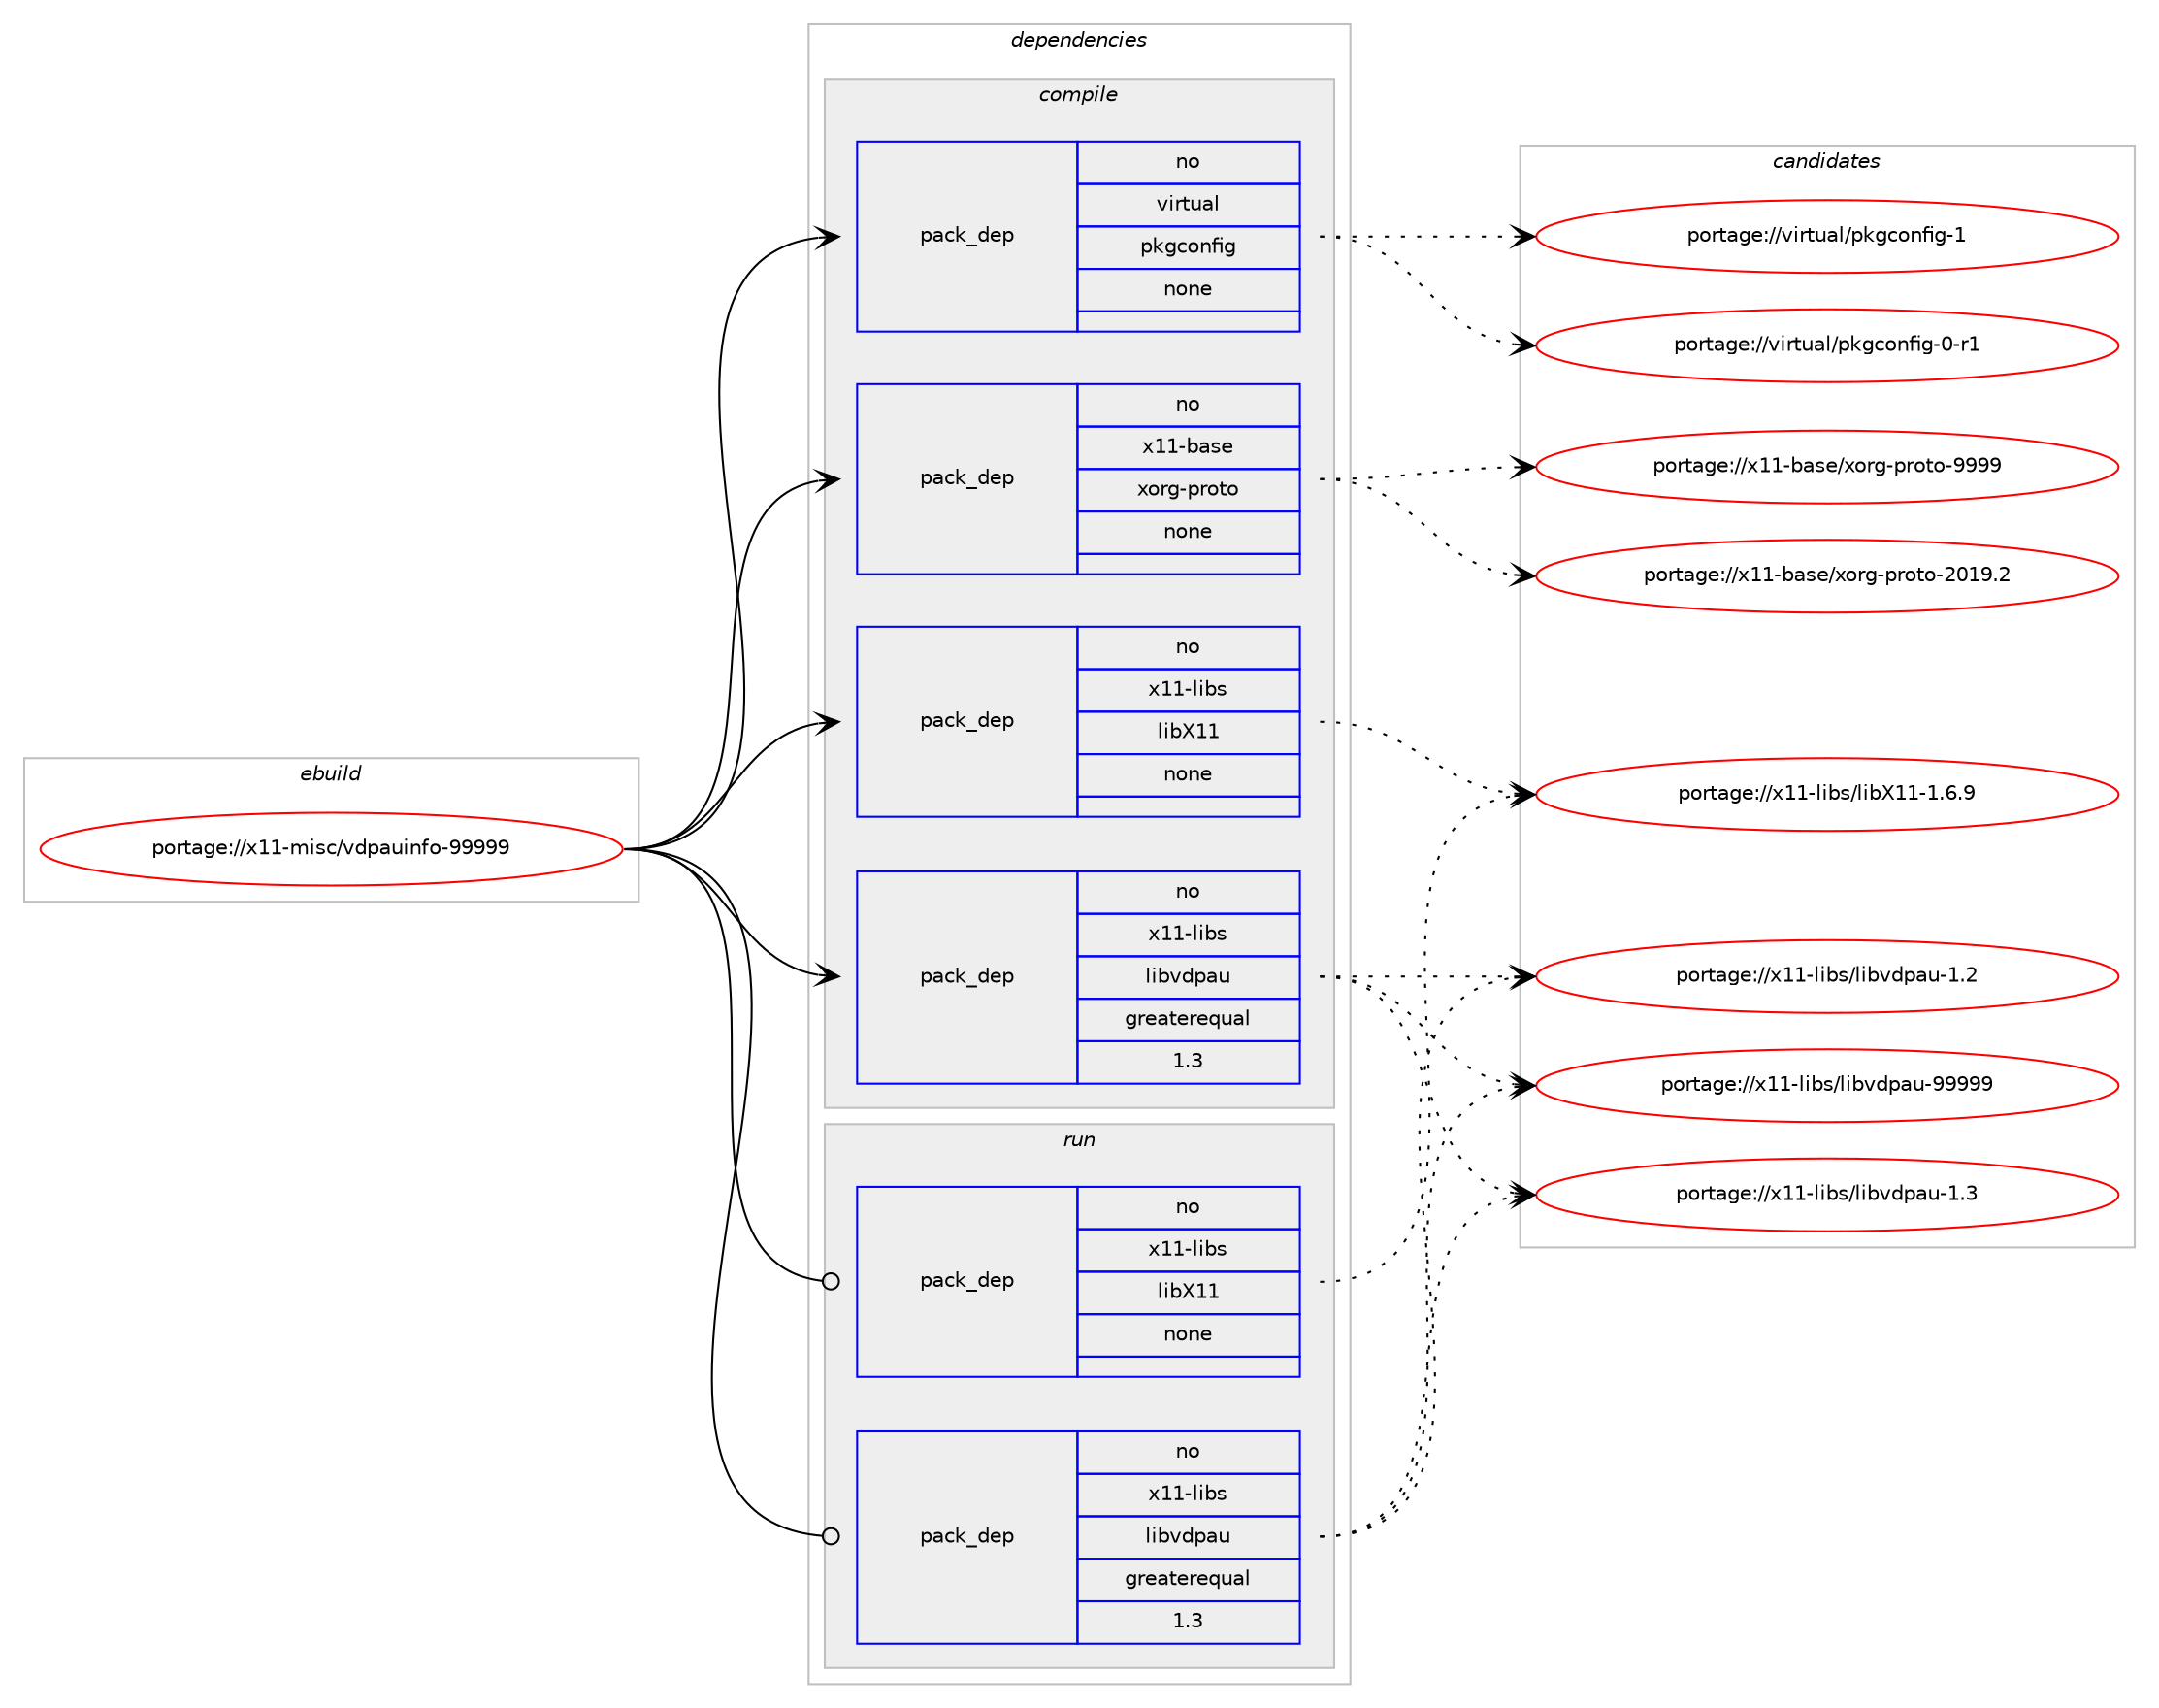 digraph prolog {

# *************
# Graph options
# *************

newrank=true;
concentrate=true;
compound=true;
graph [rankdir=LR,fontname=Helvetica,fontsize=10,ranksep=1.5];#, ranksep=2.5, nodesep=0.2];
edge  [arrowhead=vee];
node  [fontname=Helvetica,fontsize=10];

# **********
# The ebuild
# **********

subgraph cluster_leftcol {
color=gray;
rank=same;
label=<<i>ebuild</i>>;
id [label="portage://x11-misc/vdpauinfo-99999", color=red, width=4, href="../x11-misc/vdpauinfo-99999.svg"];
}

# ****************
# The dependencies
# ****************

subgraph cluster_midcol {
color=gray;
label=<<i>dependencies</i>>;
subgraph cluster_compile {
fillcolor="#eeeeee";
style=filled;
label=<<i>compile</i>>;
subgraph pack6360 {
dependency7401 [label=<<TABLE BORDER="0" CELLBORDER="1" CELLSPACING="0" CELLPADDING="4" WIDTH="220"><TR><TD ROWSPAN="6" CELLPADDING="30">pack_dep</TD></TR><TR><TD WIDTH="110">no</TD></TR><TR><TD>virtual</TD></TR><TR><TD>pkgconfig</TD></TR><TR><TD>none</TD></TR><TR><TD></TD></TR></TABLE>>, shape=none, color=blue];
}
id:e -> dependency7401:w [weight=20,style="solid",arrowhead="vee"];
subgraph pack6361 {
dependency7402 [label=<<TABLE BORDER="0" CELLBORDER="1" CELLSPACING="0" CELLPADDING="4" WIDTH="220"><TR><TD ROWSPAN="6" CELLPADDING="30">pack_dep</TD></TR><TR><TD WIDTH="110">no</TD></TR><TR><TD>x11-base</TD></TR><TR><TD>xorg-proto</TD></TR><TR><TD>none</TD></TR><TR><TD></TD></TR></TABLE>>, shape=none, color=blue];
}
id:e -> dependency7402:w [weight=20,style="solid",arrowhead="vee"];
subgraph pack6362 {
dependency7403 [label=<<TABLE BORDER="0" CELLBORDER="1" CELLSPACING="0" CELLPADDING="4" WIDTH="220"><TR><TD ROWSPAN="6" CELLPADDING="30">pack_dep</TD></TR><TR><TD WIDTH="110">no</TD></TR><TR><TD>x11-libs</TD></TR><TR><TD>libX11</TD></TR><TR><TD>none</TD></TR><TR><TD></TD></TR></TABLE>>, shape=none, color=blue];
}
id:e -> dependency7403:w [weight=20,style="solid",arrowhead="vee"];
subgraph pack6363 {
dependency7404 [label=<<TABLE BORDER="0" CELLBORDER="1" CELLSPACING="0" CELLPADDING="4" WIDTH="220"><TR><TD ROWSPAN="6" CELLPADDING="30">pack_dep</TD></TR><TR><TD WIDTH="110">no</TD></TR><TR><TD>x11-libs</TD></TR><TR><TD>libvdpau</TD></TR><TR><TD>greaterequal</TD></TR><TR><TD>1.3</TD></TR></TABLE>>, shape=none, color=blue];
}
id:e -> dependency7404:w [weight=20,style="solid",arrowhead="vee"];
}
subgraph cluster_compileandrun {
fillcolor="#eeeeee";
style=filled;
label=<<i>compile and run</i>>;
}
subgraph cluster_run {
fillcolor="#eeeeee";
style=filled;
label=<<i>run</i>>;
subgraph pack6364 {
dependency7405 [label=<<TABLE BORDER="0" CELLBORDER="1" CELLSPACING="0" CELLPADDING="4" WIDTH="220"><TR><TD ROWSPAN="6" CELLPADDING="30">pack_dep</TD></TR><TR><TD WIDTH="110">no</TD></TR><TR><TD>x11-libs</TD></TR><TR><TD>libX11</TD></TR><TR><TD>none</TD></TR><TR><TD></TD></TR></TABLE>>, shape=none, color=blue];
}
id:e -> dependency7405:w [weight=20,style="solid",arrowhead="odot"];
subgraph pack6365 {
dependency7406 [label=<<TABLE BORDER="0" CELLBORDER="1" CELLSPACING="0" CELLPADDING="4" WIDTH="220"><TR><TD ROWSPAN="6" CELLPADDING="30">pack_dep</TD></TR><TR><TD WIDTH="110">no</TD></TR><TR><TD>x11-libs</TD></TR><TR><TD>libvdpau</TD></TR><TR><TD>greaterequal</TD></TR><TR><TD>1.3</TD></TR></TABLE>>, shape=none, color=blue];
}
id:e -> dependency7406:w [weight=20,style="solid",arrowhead="odot"];
}
}

# **************
# The candidates
# **************

subgraph cluster_choices {
rank=same;
color=gray;
label=<<i>candidates</i>>;

subgraph choice6360 {
color=black;
nodesep=1;
choice1181051141161179710847112107103991111101021051034549 [label="portage://virtual/pkgconfig-1", color=red, width=4,href="../virtual/pkgconfig-1.svg"];
choice11810511411611797108471121071039911111010210510345484511449 [label="portage://virtual/pkgconfig-0-r1", color=red, width=4,href="../virtual/pkgconfig-0-r1.svg"];
dependency7401:e -> choice1181051141161179710847112107103991111101021051034549:w [style=dotted,weight="100"];
dependency7401:e -> choice11810511411611797108471121071039911111010210510345484511449:w [style=dotted,weight="100"];
}
subgraph choice6361 {
color=black;
nodesep=1;
choice120494945989711510147120111114103451121141111161114557575757 [label="portage://x11-base/xorg-proto-9999", color=red, width=4,href="../x11-base/xorg-proto-9999.svg"];
choice1204949459897115101471201111141034511211411111611145504849574650 [label="portage://x11-base/xorg-proto-2019.2", color=red, width=4,href="../x11-base/xorg-proto-2019.2.svg"];
dependency7402:e -> choice120494945989711510147120111114103451121141111161114557575757:w [style=dotted,weight="100"];
dependency7402:e -> choice1204949459897115101471201111141034511211411111611145504849574650:w [style=dotted,weight="100"];
}
subgraph choice6362 {
color=black;
nodesep=1;
choice120494945108105981154710810598884949454946544657 [label="portage://x11-libs/libX11-1.6.9", color=red, width=4,href="../x11-libs/libX11-1.6.9.svg"];
dependency7403:e -> choice120494945108105981154710810598884949454946544657:w [style=dotted,weight="100"];
}
subgraph choice6363 {
color=black;
nodesep=1;
choice12049494510810598115471081059811810011297117455757575757 [label="portage://x11-libs/libvdpau-99999", color=red, width=4,href="../x11-libs/libvdpau-99999.svg"];
choice1204949451081059811547108105981181001129711745494651 [label="portage://x11-libs/libvdpau-1.3", color=red, width=4,href="../x11-libs/libvdpau-1.3.svg"];
choice1204949451081059811547108105981181001129711745494650 [label="portage://x11-libs/libvdpau-1.2", color=red, width=4,href="../x11-libs/libvdpau-1.2.svg"];
dependency7404:e -> choice12049494510810598115471081059811810011297117455757575757:w [style=dotted,weight="100"];
dependency7404:e -> choice1204949451081059811547108105981181001129711745494651:w [style=dotted,weight="100"];
dependency7404:e -> choice1204949451081059811547108105981181001129711745494650:w [style=dotted,weight="100"];
}
subgraph choice6364 {
color=black;
nodesep=1;
choice120494945108105981154710810598884949454946544657 [label="portage://x11-libs/libX11-1.6.9", color=red, width=4,href="../x11-libs/libX11-1.6.9.svg"];
dependency7405:e -> choice120494945108105981154710810598884949454946544657:w [style=dotted,weight="100"];
}
subgraph choice6365 {
color=black;
nodesep=1;
choice12049494510810598115471081059811810011297117455757575757 [label="portage://x11-libs/libvdpau-99999", color=red, width=4,href="../x11-libs/libvdpau-99999.svg"];
choice1204949451081059811547108105981181001129711745494651 [label="portage://x11-libs/libvdpau-1.3", color=red, width=4,href="../x11-libs/libvdpau-1.3.svg"];
choice1204949451081059811547108105981181001129711745494650 [label="portage://x11-libs/libvdpau-1.2", color=red, width=4,href="../x11-libs/libvdpau-1.2.svg"];
dependency7406:e -> choice12049494510810598115471081059811810011297117455757575757:w [style=dotted,weight="100"];
dependency7406:e -> choice1204949451081059811547108105981181001129711745494651:w [style=dotted,weight="100"];
dependency7406:e -> choice1204949451081059811547108105981181001129711745494650:w [style=dotted,weight="100"];
}
}

}
